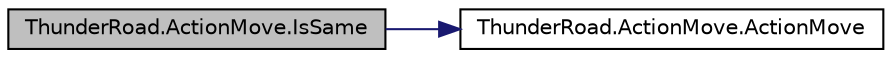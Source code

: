 digraph "ThunderRoad.ActionMove.IsSame"
{
 // LATEX_PDF_SIZE
  edge [fontname="Helvetica",fontsize="10",labelfontname="Helvetica",labelfontsize="10"];
  node [fontname="Helvetica",fontsize="10",shape=record];
  rankdir="LR";
  Node1 [label="ThunderRoad.ActionMove.IsSame",height=0.2,width=0.4,color="black", fillcolor="grey75", style="filled", fontcolor="black",tooltip="Determines whether the specified other action is same."];
  Node1 -> Node2 [color="midnightblue",fontsize="10",style="solid",fontname="Helvetica"];
  Node2 [label="ThunderRoad.ActionMove.ActionMove",height=0.2,width=0.4,color="black", fillcolor="white", style="filled",URL="$class_thunder_road_1_1_action_move.html#aba99ccbf79387356262677b4ca0dee8c",tooltip="Initializes a new instance of the ActionMove class."];
}
